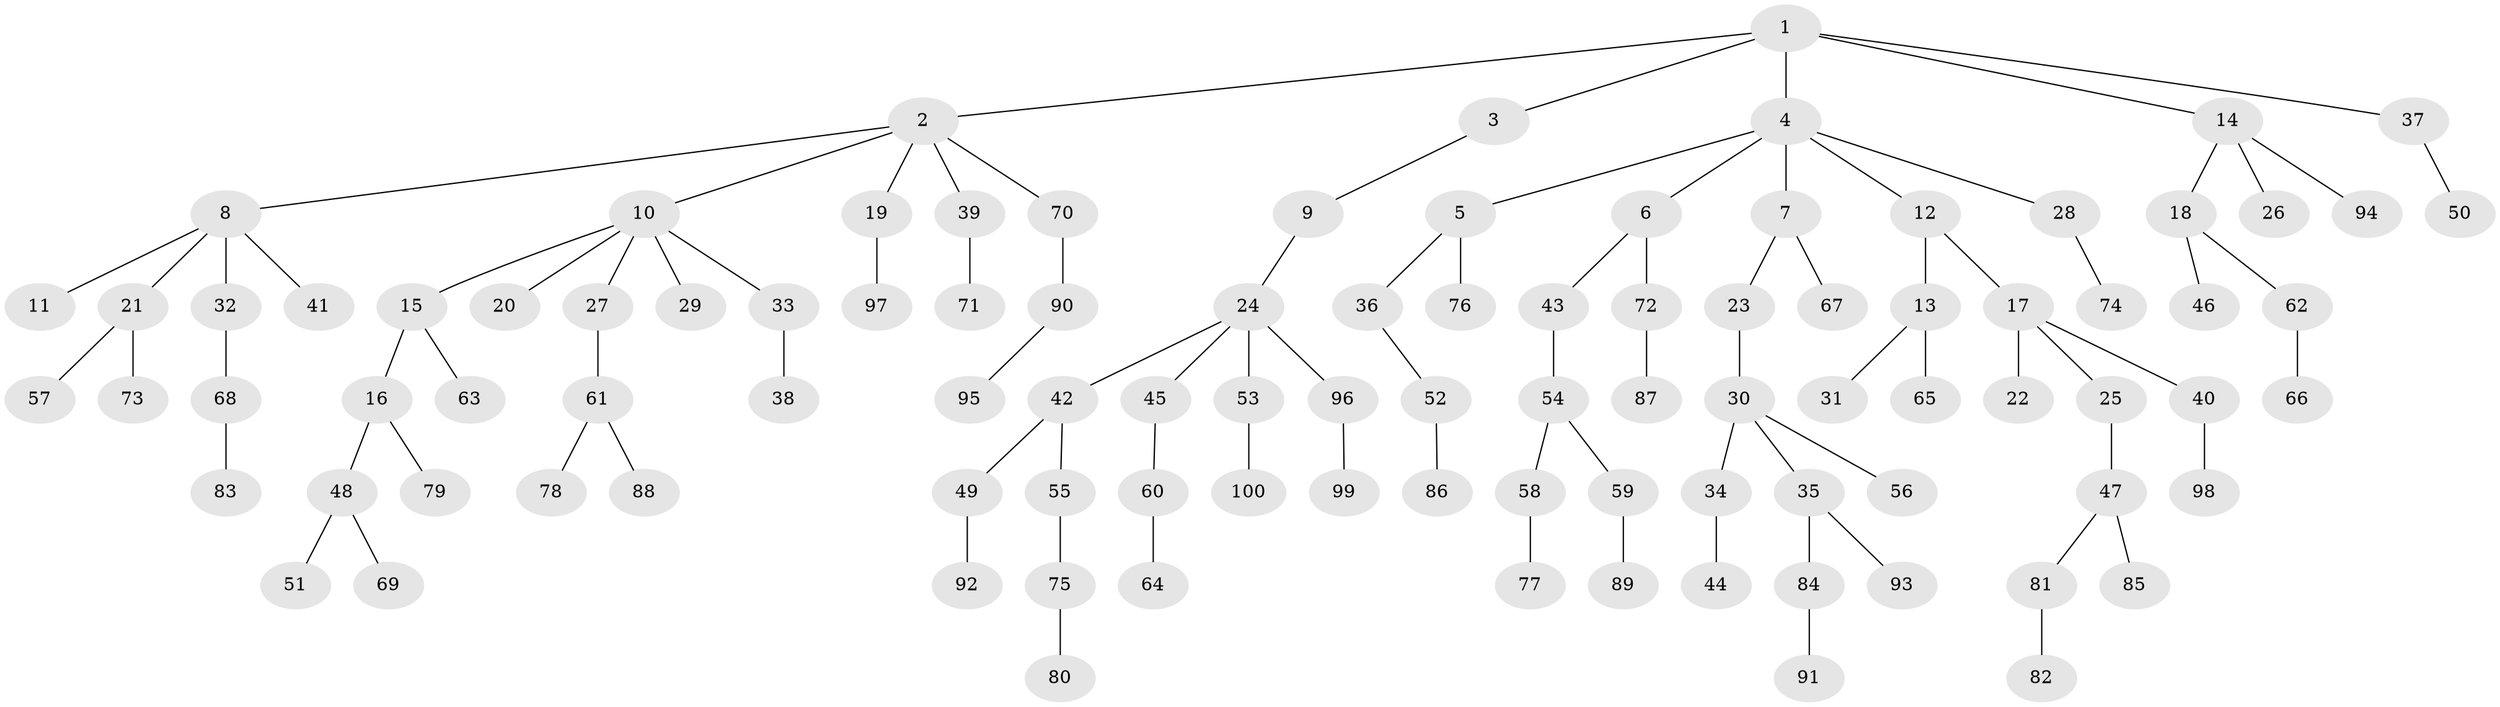 // coarse degree distribution, {7: 0.025, 3: 0.05, 1: 0.5, 4: 0.1, 2: 0.3, 5: 0.025}
// Generated by graph-tools (version 1.1) at 2025/37/03/04/25 23:37:25]
// undirected, 100 vertices, 99 edges
graph export_dot {
  node [color=gray90,style=filled];
  1;
  2;
  3;
  4;
  5;
  6;
  7;
  8;
  9;
  10;
  11;
  12;
  13;
  14;
  15;
  16;
  17;
  18;
  19;
  20;
  21;
  22;
  23;
  24;
  25;
  26;
  27;
  28;
  29;
  30;
  31;
  32;
  33;
  34;
  35;
  36;
  37;
  38;
  39;
  40;
  41;
  42;
  43;
  44;
  45;
  46;
  47;
  48;
  49;
  50;
  51;
  52;
  53;
  54;
  55;
  56;
  57;
  58;
  59;
  60;
  61;
  62;
  63;
  64;
  65;
  66;
  67;
  68;
  69;
  70;
  71;
  72;
  73;
  74;
  75;
  76;
  77;
  78;
  79;
  80;
  81;
  82;
  83;
  84;
  85;
  86;
  87;
  88;
  89;
  90;
  91;
  92;
  93;
  94;
  95;
  96;
  97;
  98;
  99;
  100;
  1 -- 2;
  1 -- 3;
  1 -- 4;
  1 -- 14;
  1 -- 37;
  2 -- 8;
  2 -- 10;
  2 -- 19;
  2 -- 39;
  2 -- 70;
  3 -- 9;
  4 -- 5;
  4 -- 6;
  4 -- 7;
  4 -- 12;
  4 -- 28;
  5 -- 36;
  5 -- 76;
  6 -- 43;
  6 -- 72;
  7 -- 23;
  7 -- 67;
  8 -- 11;
  8 -- 21;
  8 -- 32;
  8 -- 41;
  9 -- 24;
  10 -- 15;
  10 -- 20;
  10 -- 27;
  10 -- 29;
  10 -- 33;
  12 -- 13;
  12 -- 17;
  13 -- 31;
  13 -- 65;
  14 -- 18;
  14 -- 26;
  14 -- 94;
  15 -- 16;
  15 -- 63;
  16 -- 48;
  16 -- 79;
  17 -- 22;
  17 -- 25;
  17 -- 40;
  18 -- 46;
  18 -- 62;
  19 -- 97;
  21 -- 57;
  21 -- 73;
  23 -- 30;
  24 -- 42;
  24 -- 45;
  24 -- 53;
  24 -- 96;
  25 -- 47;
  27 -- 61;
  28 -- 74;
  30 -- 34;
  30 -- 35;
  30 -- 56;
  32 -- 68;
  33 -- 38;
  34 -- 44;
  35 -- 84;
  35 -- 93;
  36 -- 52;
  37 -- 50;
  39 -- 71;
  40 -- 98;
  42 -- 49;
  42 -- 55;
  43 -- 54;
  45 -- 60;
  47 -- 81;
  47 -- 85;
  48 -- 51;
  48 -- 69;
  49 -- 92;
  52 -- 86;
  53 -- 100;
  54 -- 58;
  54 -- 59;
  55 -- 75;
  58 -- 77;
  59 -- 89;
  60 -- 64;
  61 -- 78;
  61 -- 88;
  62 -- 66;
  68 -- 83;
  70 -- 90;
  72 -- 87;
  75 -- 80;
  81 -- 82;
  84 -- 91;
  90 -- 95;
  96 -- 99;
}
